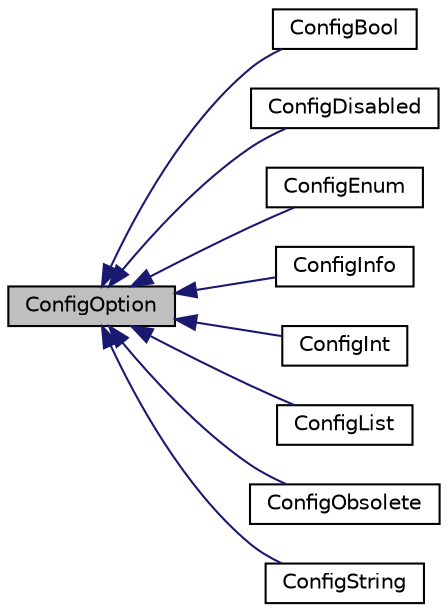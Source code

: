 digraph "ConfigOption"
{
 // INTERACTIVE_SVG=YES
 // LATEX_PDF_SIZE
  edge [fontname="Helvetica",fontsize="10",labelfontname="Helvetica",labelfontsize="10"];
  node [fontname="Helvetica",fontsize="10",shape=record];
  rankdir="LR";
  Node1 [label="ConfigOption",height=0.2,width=0.4,color="black", fillcolor="grey75", style="filled", fontcolor="black",tooltip="Abstract base class for any configuration option."];
  Node1 -> Node2 [dir="back",color="midnightblue",fontsize="10",style="solid",fontname="Helvetica"];
  Node2 [label="ConfigBool",height=0.2,width=0.4,color="black", fillcolor="white", style="filled",URL="$d4/ded/class_config_bool.html",tooltip="Class representing a Boolean type option."];
  Node1 -> Node3 [dir="back",color="midnightblue",fontsize="10",style="solid",fontname="Helvetica"];
  Node3 [label="ConfigDisabled",height=0.2,width=0.4,color="black", fillcolor="white", style="filled",URL="$d5/d86/class_config_disabled.html",tooltip="Section marker for compile time optional options"];
  Node1 -> Node4 [dir="back",color="midnightblue",fontsize="10",style="solid",fontname="Helvetica"];
  Node4 [label="ConfigEnum",height=0.2,width=0.4,color="black", fillcolor="white", style="filled",URL="$df/d59/class_config_enum.html",tooltip="Class representing an enum type option."];
  Node1 -> Node5 [dir="back",color="midnightblue",fontsize="10",style="solid",fontname="Helvetica"];
  Node5 [label="ConfigInfo",height=0.2,width=0.4,color="black", fillcolor="white", style="filled",URL="$dd/d89/class_config_info.html",tooltip="Section marker for grouping the configuration options."];
  Node1 -> Node6 [dir="back",color="midnightblue",fontsize="10",style="solid",fontname="Helvetica"];
  Node6 [label="ConfigInt",height=0.2,width=0.4,color="black", fillcolor="white", style="filled",URL="$d4/d52/class_config_int.html",tooltip="Class representing an integer type option."];
  Node1 -> Node7 [dir="back",color="midnightblue",fontsize="10",style="solid",fontname="Helvetica"];
  Node7 [label="ConfigList",height=0.2,width=0.4,color="black", fillcolor="white", style="filled",URL="$dd/df8/class_config_list.html",tooltip="Class respresenting a list type option."];
  Node1 -> Node8 [dir="back",color="midnightblue",fontsize="10",style="solid",fontname="Helvetica"];
  Node8 [label="ConfigObsolete",height=0.2,width=0.4,color="black", fillcolor="white", style="filled",URL="$d3/db9/class_config_obsolete.html",tooltip="Section marker for obsolete options"];
  Node1 -> Node9 [dir="back",color="midnightblue",fontsize="10",style="solid",fontname="Helvetica"];
  Node9 [label="ConfigString",height=0.2,width=0.4,color="black", fillcolor="white", style="filled",URL="$d1/dff/class_config_string.html",tooltip="Class representing a string type option."];
}
